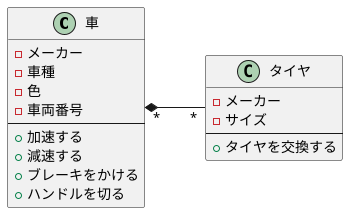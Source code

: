 @startuml 演習3-4
left to right direction
class 車 {
- メーカー
- 車種
- 色
- 車両番号
---
+ 加速する
+ 減速する
+ ブレーキをかける
+ ハンドルを切る
}
class タイヤ {
- メーカー
- サイズ
---
+ タイヤを交換する
}
車 "*" *-- "*" タイヤ
@enduml